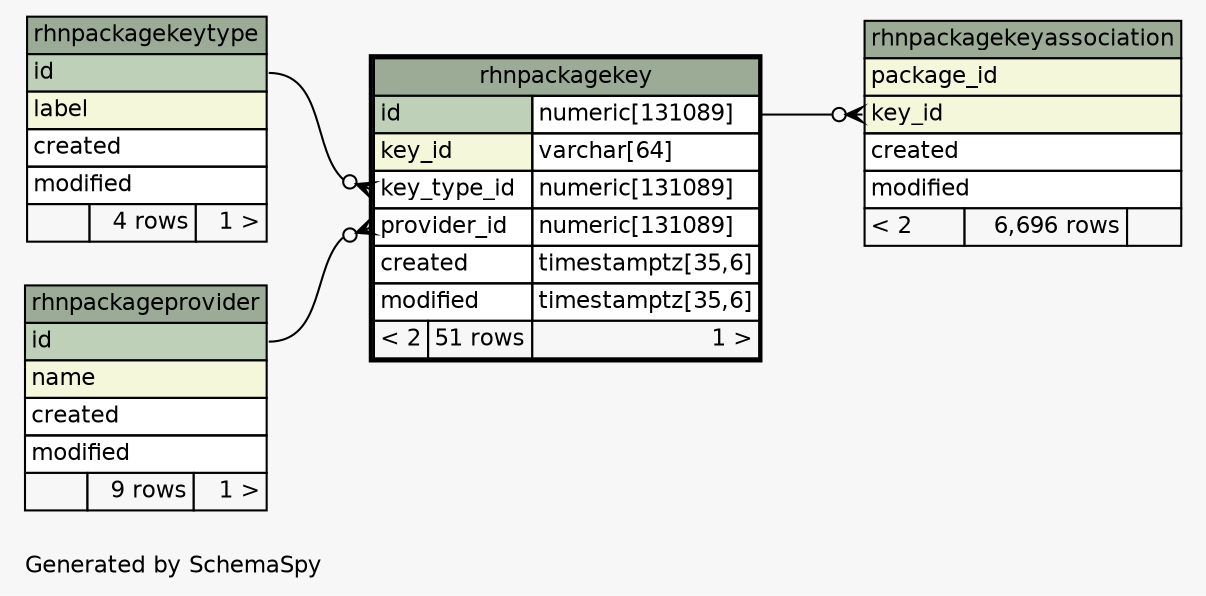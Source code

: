 // dot 2.26.0 on Linux 2.6.32-504.el6.x86_64
// SchemaSpy rev 590
digraph "oneDegreeRelationshipsDiagram" {
  graph [
    rankdir="RL"
    bgcolor="#f7f7f7"
    label="\nGenerated by SchemaSpy"
    labeljust="l"
    nodesep="0.18"
    ranksep="0.46"
    fontname="Helvetica"
    fontsize="11"
  ];
  node [
    fontname="Helvetica"
    fontsize="11"
    shape="plaintext"
  ];
  edge [
    arrowsize="0.8"
  ];
  "rhnpackagekey":"key_type_id":w -> "rhnpackagekeytype":"id":e [arrowhead=none dir=back arrowtail=crowodot];
  "rhnpackagekey":"provider_id":w -> "rhnpackageprovider":"id":e [arrowhead=none dir=back arrowtail=crowodot];
  "rhnpackagekeyassociation":"key_id":w -> "rhnpackagekey":"id.type":e [arrowhead=none dir=back arrowtail=crowodot];
  "rhnpackagekey" [
    label=<
    <TABLE BORDER="2" CELLBORDER="1" CELLSPACING="0" BGCOLOR="#ffffff">
      <TR><TD COLSPAN="3" BGCOLOR="#9bab96" ALIGN="CENTER">rhnpackagekey</TD></TR>
      <TR><TD PORT="id" COLSPAN="2" BGCOLOR="#bed1b8" ALIGN="LEFT">id</TD><TD PORT="id.type" ALIGN="LEFT">numeric[131089]</TD></TR>
      <TR><TD PORT="key_id" COLSPAN="2" BGCOLOR="#f4f7da" ALIGN="LEFT">key_id</TD><TD PORT="key_id.type" ALIGN="LEFT">varchar[64]</TD></TR>
      <TR><TD PORT="key_type_id" COLSPAN="2" ALIGN="LEFT">key_type_id</TD><TD PORT="key_type_id.type" ALIGN="LEFT">numeric[131089]</TD></TR>
      <TR><TD PORT="provider_id" COLSPAN="2" ALIGN="LEFT">provider_id</TD><TD PORT="provider_id.type" ALIGN="LEFT">numeric[131089]</TD></TR>
      <TR><TD PORT="created" COLSPAN="2" ALIGN="LEFT">created</TD><TD PORT="created.type" ALIGN="LEFT">timestamptz[35,6]</TD></TR>
      <TR><TD PORT="modified" COLSPAN="2" ALIGN="LEFT">modified</TD><TD PORT="modified.type" ALIGN="LEFT">timestamptz[35,6]</TD></TR>
      <TR><TD ALIGN="LEFT" BGCOLOR="#f7f7f7">&lt; 2</TD><TD ALIGN="RIGHT" BGCOLOR="#f7f7f7">51 rows</TD><TD ALIGN="RIGHT" BGCOLOR="#f7f7f7">1 &gt;</TD></TR>
    </TABLE>>
    URL="rhnpackagekey.html"
    tooltip="rhnpackagekey"
  ];
  "rhnpackagekeyassociation" [
    label=<
    <TABLE BORDER="0" CELLBORDER="1" CELLSPACING="0" BGCOLOR="#ffffff">
      <TR><TD COLSPAN="3" BGCOLOR="#9bab96" ALIGN="CENTER">rhnpackagekeyassociation</TD></TR>
      <TR><TD PORT="package_id" COLSPAN="3" BGCOLOR="#f4f7da" ALIGN="LEFT">package_id</TD></TR>
      <TR><TD PORT="key_id" COLSPAN="3" BGCOLOR="#f4f7da" ALIGN="LEFT">key_id</TD></TR>
      <TR><TD PORT="created" COLSPAN="3" ALIGN="LEFT">created</TD></TR>
      <TR><TD PORT="modified" COLSPAN="3" ALIGN="LEFT">modified</TD></TR>
      <TR><TD ALIGN="LEFT" BGCOLOR="#f7f7f7">&lt; 2</TD><TD ALIGN="RIGHT" BGCOLOR="#f7f7f7">6,696 rows</TD><TD ALIGN="RIGHT" BGCOLOR="#f7f7f7">  </TD></TR>
    </TABLE>>
    URL="rhnpackagekeyassociation.html"
    tooltip="rhnpackagekeyassociation"
  ];
  "rhnpackagekeytype" [
    label=<
    <TABLE BORDER="0" CELLBORDER="1" CELLSPACING="0" BGCOLOR="#ffffff">
      <TR><TD COLSPAN="3" BGCOLOR="#9bab96" ALIGN="CENTER">rhnpackagekeytype</TD></TR>
      <TR><TD PORT="id" COLSPAN="3" BGCOLOR="#bed1b8" ALIGN="LEFT">id</TD></TR>
      <TR><TD PORT="label" COLSPAN="3" BGCOLOR="#f4f7da" ALIGN="LEFT">label</TD></TR>
      <TR><TD PORT="created" COLSPAN="3" ALIGN="LEFT">created</TD></TR>
      <TR><TD PORT="modified" COLSPAN="3" ALIGN="LEFT">modified</TD></TR>
      <TR><TD ALIGN="LEFT" BGCOLOR="#f7f7f7">  </TD><TD ALIGN="RIGHT" BGCOLOR="#f7f7f7">4 rows</TD><TD ALIGN="RIGHT" BGCOLOR="#f7f7f7">1 &gt;</TD></TR>
    </TABLE>>
    URL="rhnpackagekeytype.html"
    tooltip="rhnpackagekeytype"
  ];
  "rhnpackageprovider" [
    label=<
    <TABLE BORDER="0" CELLBORDER="1" CELLSPACING="0" BGCOLOR="#ffffff">
      <TR><TD COLSPAN="3" BGCOLOR="#9bab96" ALIGN="CENTER">rhnpackageprovider</TD></TR>
      <TR><TD PORT="id" COLSPAN="3" BGCOLOR="#bed1b8" ALIGN="LEFT">id</TD></TR>
      <TR><TD PORT="name" COLSPAN="3" BGCOLOR="#f4f7da" ALIGN="LEFT">name</TD></TR>
      <TR><TD PORT="created" COLSPAN="3" ALIGN="LEFT">created</TD></TR>
      <TR><TD PORT="modified" COLSPAN="3" ALIGN="LEFT">modified</TD></TR>
      <TR><TD ALIGN="LEFT" BGCOLOR="#f7f7f7">  </TD><TD ALIGN="RIGHT" BGCOLOR="#f7f7f7">9 rows</TD><TD ALIGN="RIGHT" BGCOLOR="#f7f7f7">1 &gt;</TD></TR>
    </TABLE>>
    URL="rhnpackageprovider.html"
    tooltip="rhnpackageprovider"
  ];
}

